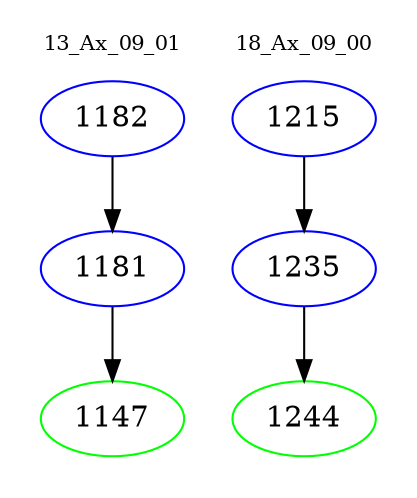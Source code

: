 digraph{
subgraph cluster_0 {
color = white
label = "13_Ax_09_01";
fontsize=10;
T0_1182 [label="1182", color="blue"]
T0_1182 -> T0_1181 [color="black"]
T0_1181 [label="1181", color="blue"]
T0_1181 -> T0_1147 [color="black"]
T0_1147 [label="1147", color="green"]
}
subgraph cluster_1 {
color = white
label = "18_Ax_09_00";
fontsize=10;
T1_1215 [label="1215", color="blue"]
T1_1215 -> T1_1235 [color="black"]
T1_1235 [label="1235", color="blue"]
T1_1235 -> T1_1244 [color="black"]
T1_1244 [label="1244", color="green"]
}
}
